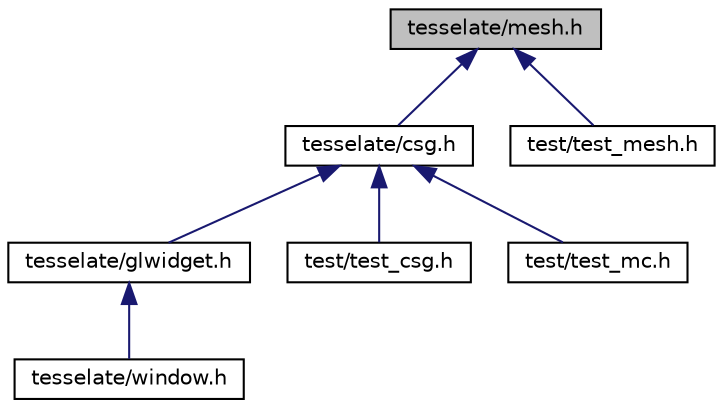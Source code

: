 digraph "tesselate/mesh.h"
{
  edge [fontname="Helvetica",fontsize="10",labelfontname="Helvetica",labelfontsize="10"];
  node [fontname="Helvetica",fontsize="10",shape=record];
  Node41 [label="tesselate/mesh.h",height=0.2,width=0.4,color="black", fillcolor="grey75", style="filled", fontcolor="black"];
  Node41 -> Node42 [dir="back",color="midnightblue",fontsize="10",style="solid",fontname="Helvetica"];
  Node42 [label="tesselate/csg.h",height=0.2,width=0.4,color="black", fillcolor="white", style="filled",URL="$csg_8h.html",tooltip="Constructive Solid Geometry binary tree, with internal nodes representing binary set operations and l..."];
  Node42 -> Node43 [dir="back",color="midnightblue",fontsize="10",style="solid",fontname="Helvetica"];
  Node43 [label="tesselate/glwidget.h",height=0.2,width=0.4,color="black", fillcolor="white", style="filled",URL="$glwidget_8h_source.html"];
  Node43 -> Node44 [dir="back",color="midnightblue",fontsize="10",style="solid",fontname="Helvetica"];
  Node44 [label="tesselate/window.h",height=0.2,width=0.4,color="black", fillcolor="white", style="filled",URL="$window_8h_source.html"];
  Node42 -> Node45 [dir="back",color="midnightblue",fontsize="10",style="solid",fontname="Helvetica"];
  Node45 [label="test/test_csg.h",height=0.2,width=0.4,color="black", fillcolor="white", style="filled",URL="$test__csg_8h_source.html"];
  Node42 -> Node46 [dir="back",color="midnightblue",fontsize="10",style="solid",fontname="Helvetica"];
  Node46 [label="test/test_mc.h",height=0.2,width=0.4,color="black", fillcolor="white", style="filled",URL="$test__mc_8h_source.html"];
  Node41 -> Node47 [dir="back",color="midnightblue",fontsize="10",style="solid",fontname="Helvetica"];
  Node47 [label="test/test_mesh.h",height=0.2,width=0.4,color="black", fillcolor="white", style="filled",URL="$test__mesh_8h_source.html"];
}
